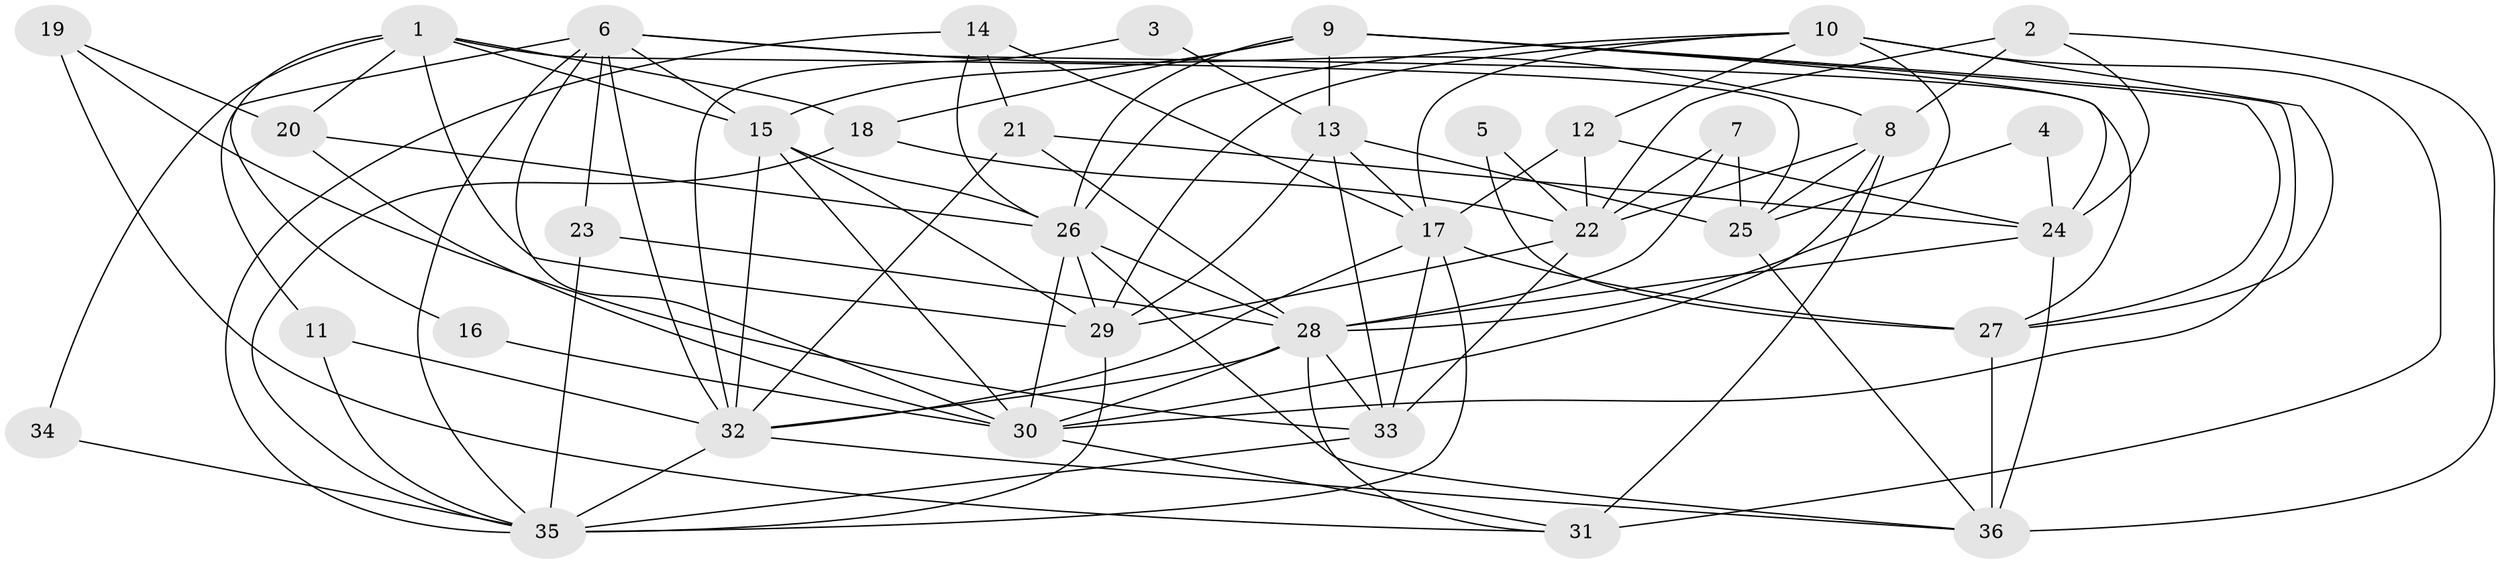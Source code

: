 // original degree distribution, {3: 0.2916666666666667, 6: 0.08333333333333333, 4: 0.3055555555555556, 5: 0.1527777777777778, 2: 0.1111111111111111, 8: 0.027777777777777776, 7: 0.027777777777777776}
// Generated by graph-tools (version 1.1) at 2025/50/03/09/25 03:50:13]
// undirected, 36 vertices, 100 edges
graph export_dot {
graph [start="1"]
  node [color=gray90,style=filled];
  1;
  2;
  3;
  4;
  5;
  6;
  7;
  8;
  9;
  10;
  11;
  12;
  13;
  14;
  15;
  16;
  17;
  18;
  19;
  20;
  21;
  22;
  23;
  24;
  25;
  26;
  27;
  28;
  29;
  30;
  31;
  32;
  33;
  34;
  35;
  36;
  1 -- 15 [weight=1.0];
  1 -- 16 [weight=1.0];
  1 -- 18 [weight=1.0];
  1 -- 20 [weight=1.0];
  1 -- 25 [weight=1.0];
  1 -- 29 [weight=1.0];
  1 -- 34 [weight=1.0];
  2 -- 8 [weight=1.0];
  2 -- 22 [weight=1.0];
  2 -- 24 [weight=1.0];
  2 -- 36 [weight=1.0];
  3 -- 13 [weight=1.0];
  3 -- 32 [weight=1.0];
  4 -- 24 [weight=1.0];
  4 -- 25 [weight=1.0];
  5 -- 22 [weight=1.0];
  5 -- 27 [weight=1.0];
  6 -- 8 [weight=1.0];
  6 -- 11 [weight=1.0];
  6 -- 15 [weight=1.0];
  6 -- 23 [weight=1.0];
  6 -- 27 [weight=1.0];
  6 -- 30 [weight=1.0];
  6 -- 32 [weight=1.0];
  6 -- 35 [weight=1.0];
  7 -- 22 [weight=1.0];
  7 -- 25 [weight=1.0];
  7 -- 28 [weight=1.0];
  8 -- 22 [weight=1.0];
  8 -- 25 [weight=1.0];
  8 -- 30 [weight=1.0];
  8 -- 31 [weight=1.0];
  9 -- 13 [weight=1.0];
  9 -- 15 [weight=1.0];
  9 -- 18 [weight=1.0];
  9 -- 24 [weight=1.0];
  9 -- 26 [weight=1.0];
  9 -- 27 [weight=1.0];
  9 -- 30 [weight=1.0];
  10 -- 12 [weight=1.0];
  10 -- 17 [weight=1.0];
  10 -- 26 [weight=1.0];
  10 -- 27 [weight=1.0];
  10 -- 28 [weight=1.0];
  10 -- 29 [weight=1.0];
  10 -- 31 [weight=2.0];
  11 -- 32 [weight=1.0];
  11 -- 35 [weight=1.0];
  12 -- 17 [weight=1.0];
  12 -- 22 [weight=1.0];
  12 -- 24 [weight=1.0];
  13 -- 17 [weight=1.0];
  13 -- 25 [weight=1.0];
  13 -- 29 [weight=1.0];
  13 -- 33 [weight=1.0];
  14 -- 17 [weight=1.0];
  14 -- 21 [weight=1.0];
  14 -- 26 [weight=1.0];
  14 -- 35 [weight=1.0];
  15 -- 26 [weight=1.0];
  15 -- 29 [weight=1.0];
  15 -- 30 [weight=1.0];
  15 -- 32 [weight=1.0];
  16 -- 30 [weight=1.0];
  17 -- 27 [weight=1.0];
  17 -- 32 [weight=1.0];
  17 -- 33 [weight=1.0];
  17 -- 35 [weight=1.0];
  18 -- 22 [weight=1.0];
  18 -- 35 [weight=1.0];
  19 -- 20 [weight=1.0];
  19 -- 31 [weight=1.0];
  19 -- 33 [weight=1.0];
  20 -- 26 [weight=1.0];
  20 -- 30 [weight=1.0];
  21 -- 24 [weight=1.0];
  21 -- 28 [weight=1.0];
  21 -- 32 [weight=1.0];
  22 -- 29 [weight=1.0];
  22 -- 33 [weight=1.0];
  23 -- 28 [weight=1.0];
  23 -- 35 [weight=1.0];
  24 -- 28 [weight=1.0];
  24 -- 36 [weight=2.0];
  25 -- 36 [weight=1.0];
  26 -- 28 [weight=1.0];
  26 -- 29 [weight=1.0];
  26 -- 30 [weight=1.0];
  26 -- 36 [weight=1.0];
  27 -- 36 [weight=1.0];
  28 -- 30 [weight=1.0];
  28 -- 31 [weight=1.0];
  28 -- 32 [weight=1.0];
  28 -- 33 [weight=1.0];
  29 -- 35 [weight=1.0];
  30 -- 31 [weight=1.0];
  32 -- 35 [weight=2.0];
  32 -- 36 [weight=1.0];
  33 -- 35 [weight=1.0];
  34 -- 35 [weight=1.0];
}
